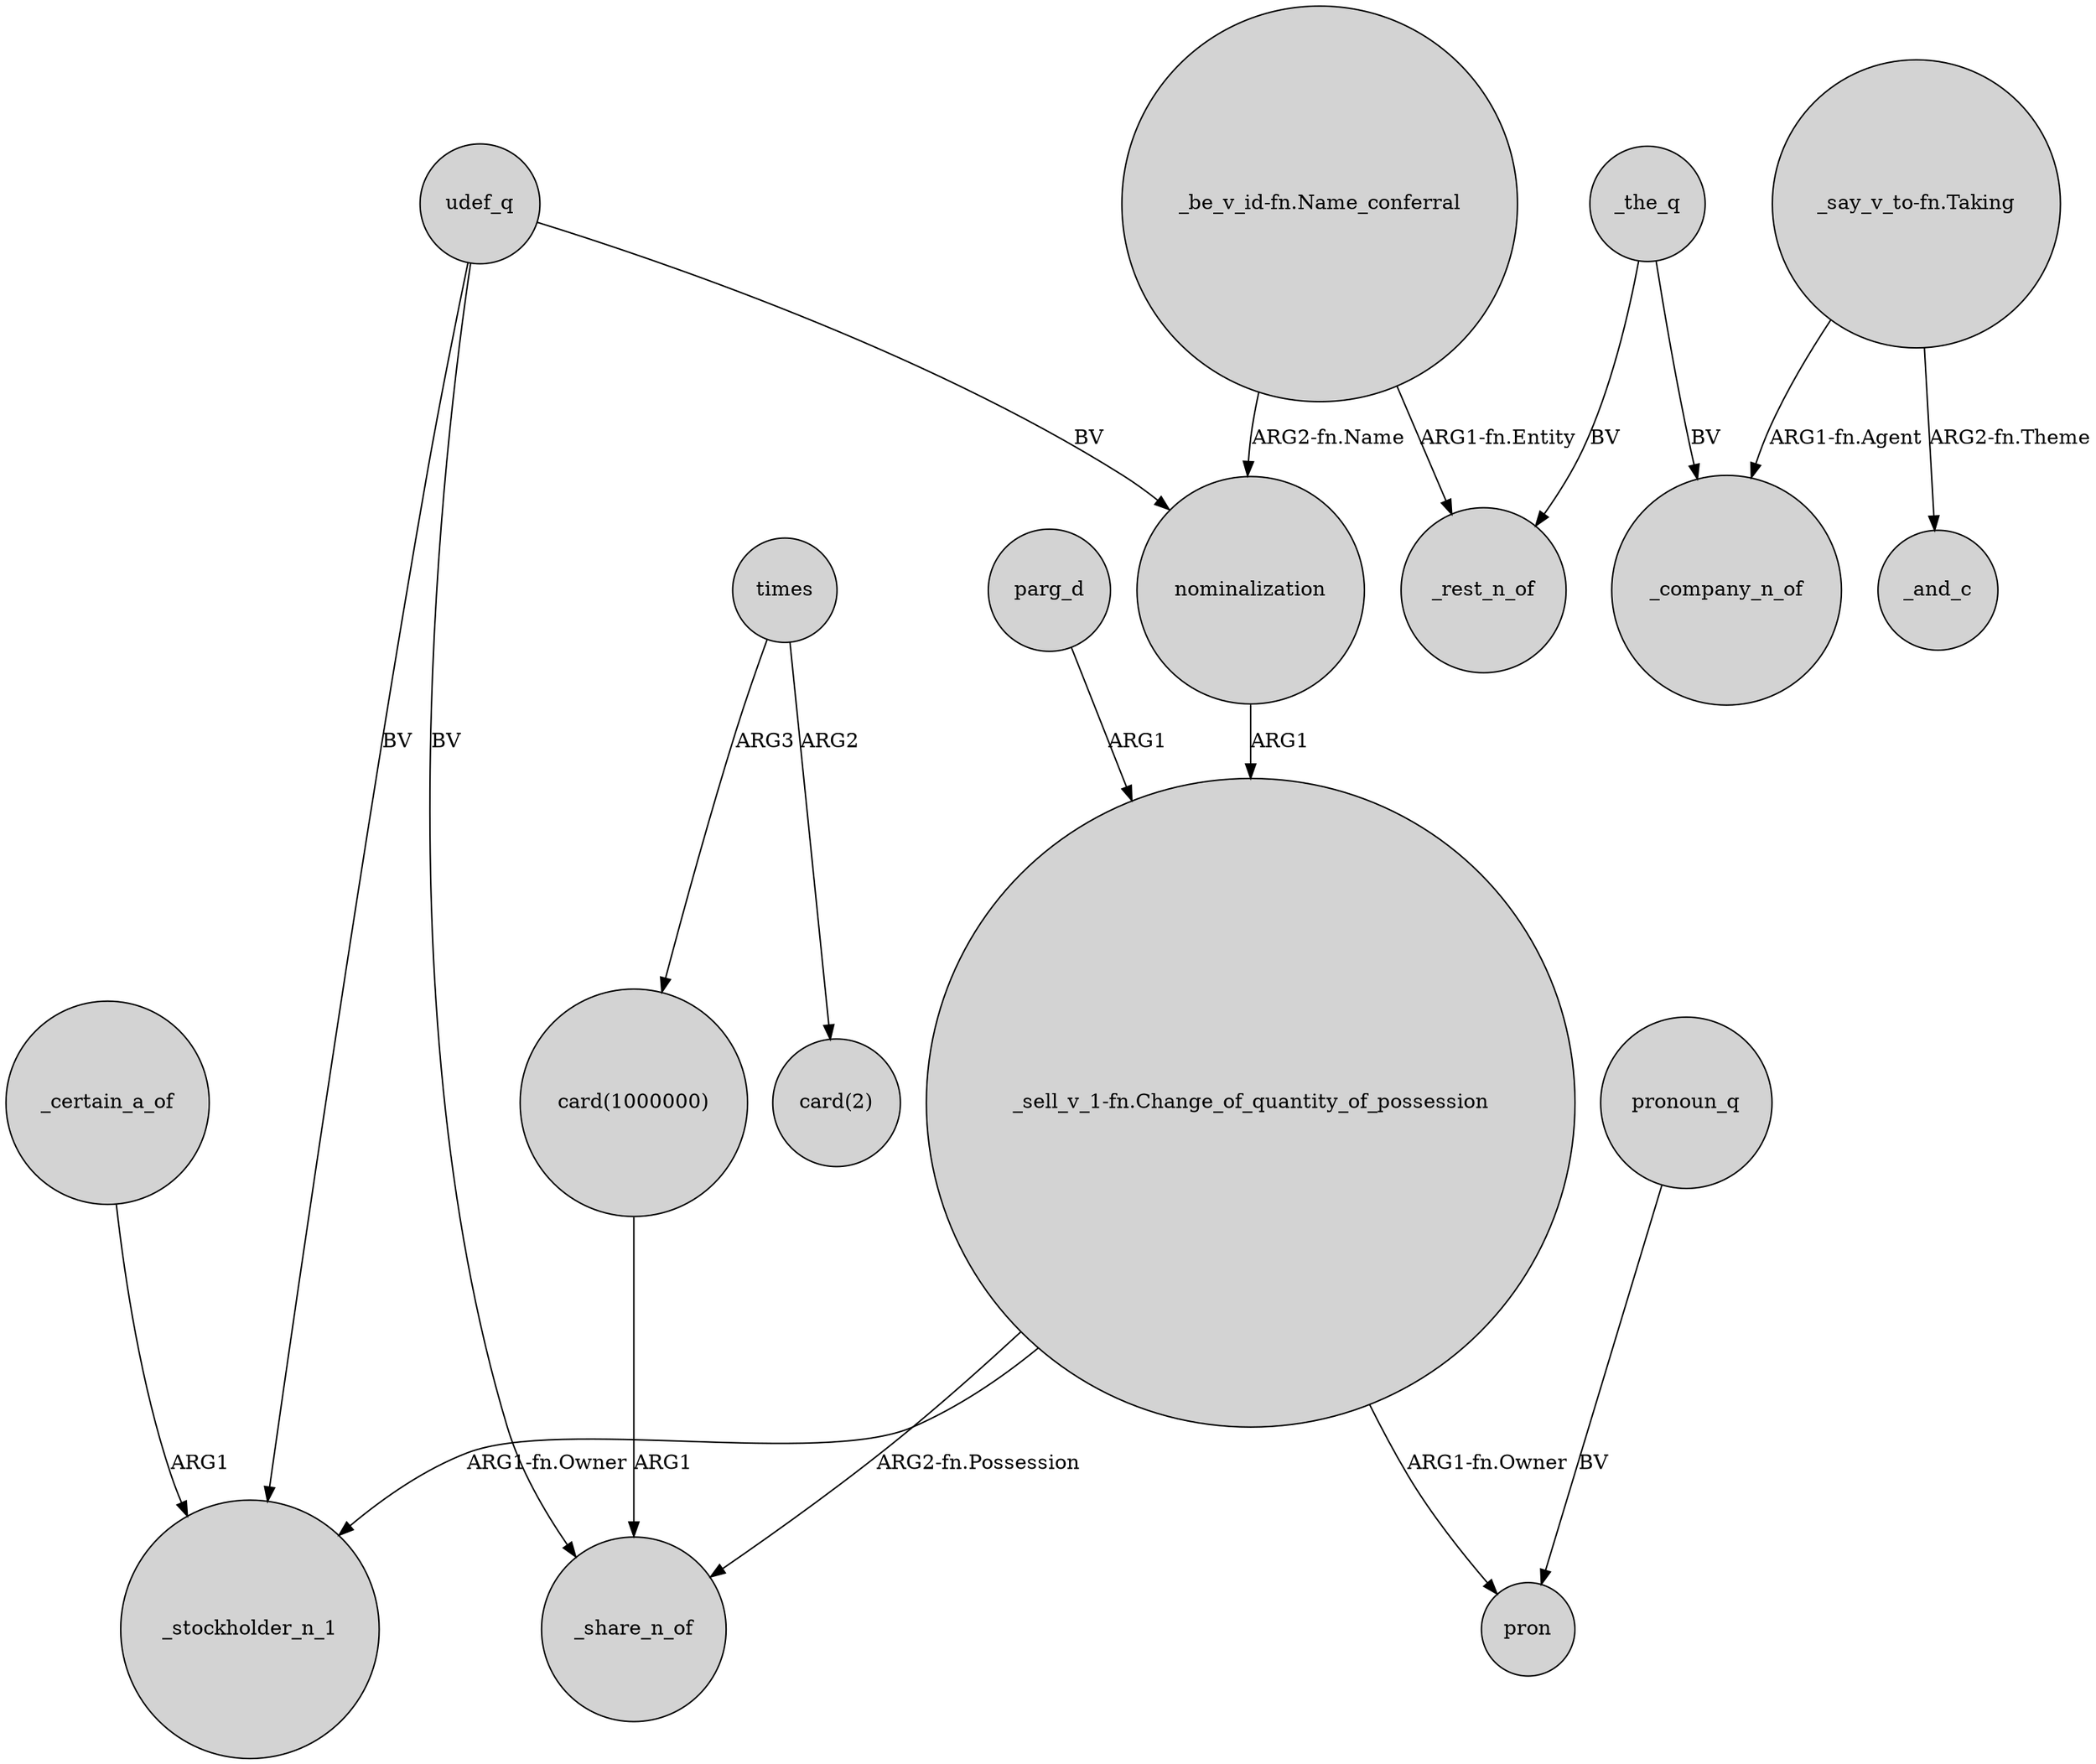 digraph {
	node [shape=circle style=filled]
	_certain_a_of -> _stockholder_n_1 [label=ARG1]
	"_say_v_to-fn.Taking" -> _and_c [label="ARG2-fn.Theme"]
	"_sell_v_1-fn.Change_of_quantity_of_possession" -> _share_n_of [label="ARG2-fn.Possession"]
	udef_q -> nominalization [label=BV]
	times -> "card(1000000)" [label=ARG3]
	"_say_v_to-fn.Taking" -> _company_n_of [label="ARG1-fn.Agent"]
	udef_q -> _stockholder_n_1 [label=BV]
	"_be_v_id-fn.Name_conferral" -> nominalization [label="ARG2-fn.Name"]
	parg_d -> "_sell_v_1-fn.Change_of_quantity_of_possession" [label=ARG1]
	pronoun_q -> pron [label=BV]
	nominalization -> "_sell_v_1-fn.Change_of_quantity_of_possession" [label=ARG1]
	udef_q -> _share_n_of [label=BV]
	"_sell_v_1-fn.Change_of_quantity_of_possession" -> pron [label="ARG1-fn.Owner"]
	"card(1000000)" -> _share_n_of [label=ARG1]
	"_be_v_id-fn.Name_conferral" -> _rest_n_of [label="ARG1-fn.Entity"]
	_the_q -> _rest_n_of [label=BV]
	_the_q -> _company_n_of [label=BV]
	"_sell_v_1-fn.Change_of_quantity_of_possession" -> _stockholder_n_1 [label="ARG1-fn.Owner"]
	times -> "card(2)" [label=ARG2]
}
